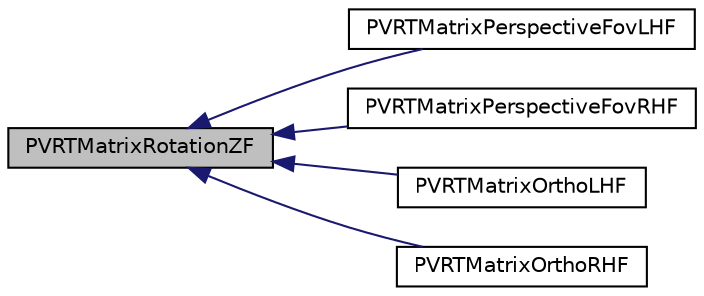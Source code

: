 digraph "PVRTMatrixRotationZF"
{
  edge [fontname="Helvetica",fontsize="10",labelfontname="Helvetica",labelfontsize="10"];
  node [fontname="Helvetica",fontsize="10",shape=record];
  rankdir="LR";
  Node1 [label="PVRTMatrixRotationZF",height=0.2,width=0.4,color="black", fillcolor="grey75", style="filled", fontcolor="black"];
  Node1 -> Node2 [dir="back",color="midnightblue",fontsize="10",style="solid",fontname="Helvetica"];
  Node2 [label="PVRTMatrixPerspectiveFovLHF",height=0.2,width=0.4,color="black", fillcolor="white", style="filled",URL="$_p_v_r_t_matrix_8h.html#a4f171571e832f9ec14f8abbbf0d2d009"];
  Node1 -> Node3 [dir="back",color="midnightblue",fontsize="10",style="solid",fontname="Helvetica"];
  Node3 [label="PVRTMatrixPerspectiveFovRHF",height=0.2,width=0.4,color="black", fillcolor="white", style="filled",URL="$_p_v_r_t_matrix_8h.html#af0ef186dbfe3a77463f3fa2a8812eef1"];
  Node1 -> Node4 [dir="back",color="midnightblue",fontsize="10",style="solid",fontname="Helvetica"];
  Node4 [label="PVRTMatrixOrthoLHF",height=0.2,width=0.4,color="black", fillcolor="white", style="filled",URL="$_p_v_r_t_matrix_8h.html#af923b17057c2953a6b02d1e345c16815"];
  Node1 -> Node5 [dir="back",color="midnightblue",fontsize="10",style="solid",fontname="Helvetica"];
  Node5 [label="PVRTMatrixOrthoRHF",height=0.2,width=0.4,color="black", fillcolor="white", style="filled",URL="$_p_v_r_t_matrix_8h.html#ab8a6d2ee7db194d53e6400452cb8c2f3"];
}
